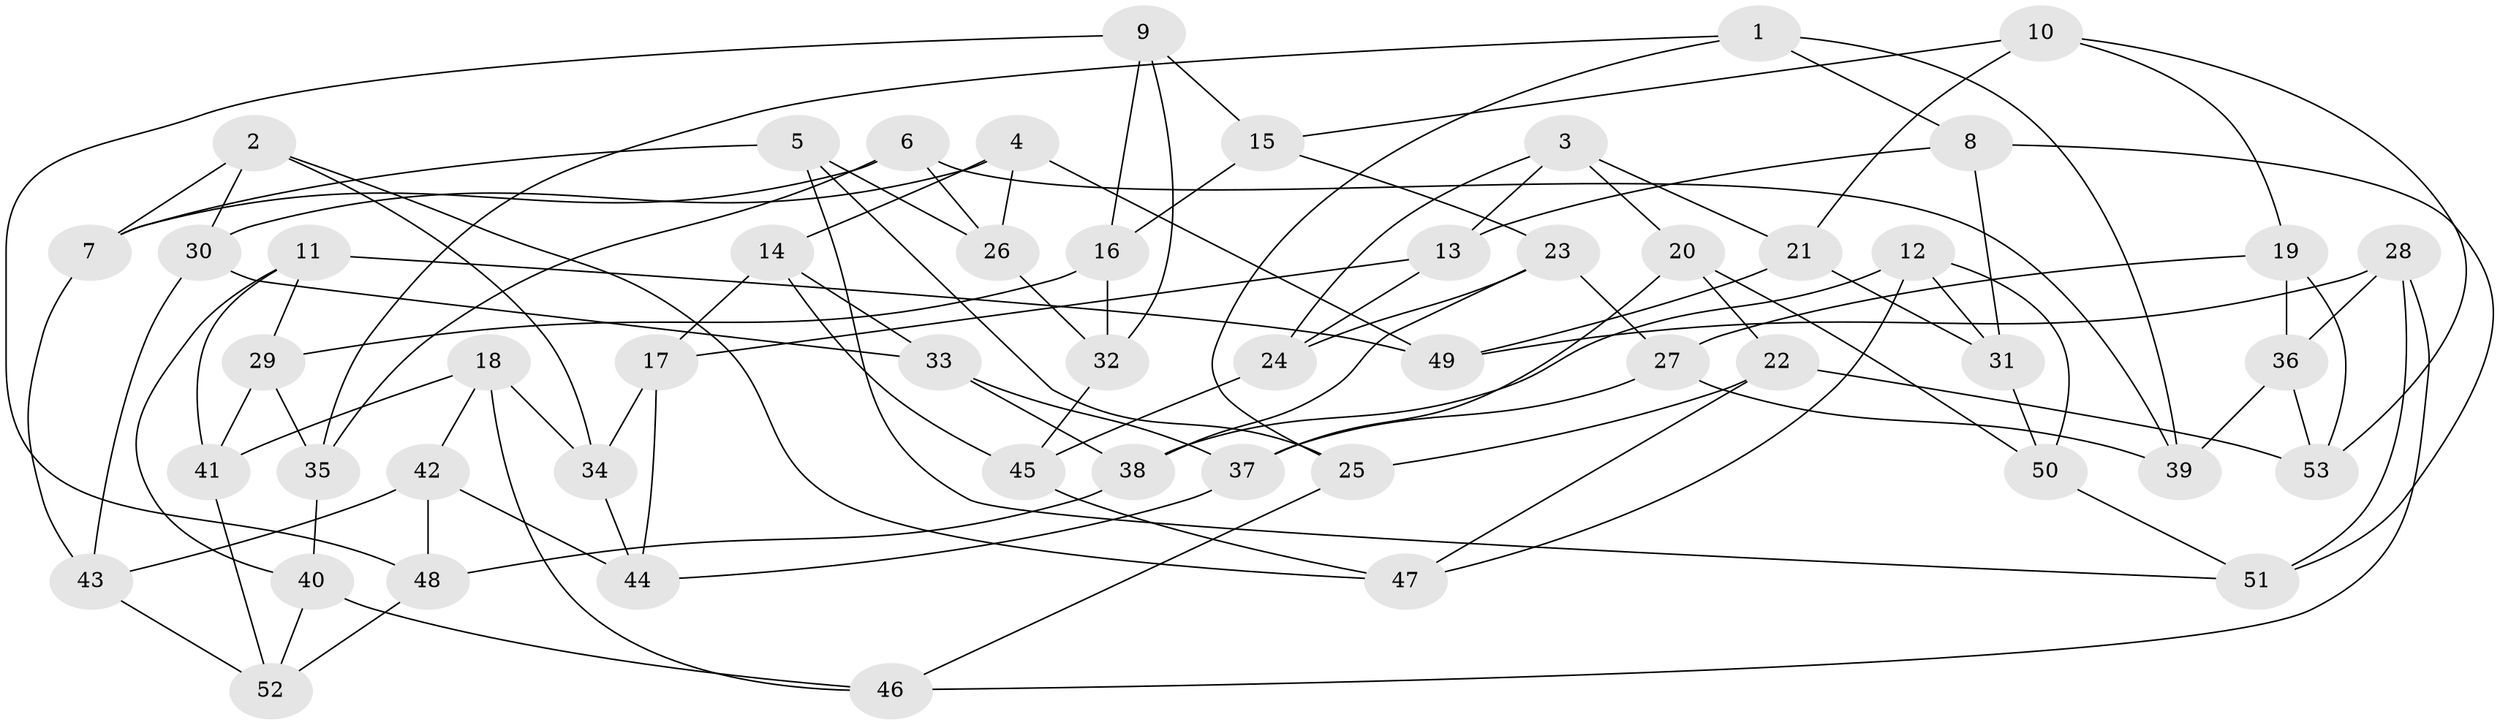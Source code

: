 // coarse degree distribution, {6: 0.3333333333333333, 4: 0.2, 5: 0.4, 3: 0.06666666666666667}
// Generated by graph-tools (version 1.1) at 2025/42/03/06/25 10:42:17]
// undirected, 53 vertices, 106 edges
graph export_dot {
graph [start="1"]
  node [color=gray90,style=filled];
  1;
  2;
  3;
  4;
  5;
  6;
  7;
  8;
  9;
  10;
  11;
  12;
  13;
  14;
  15;
  16;
  17;
  18;
  19;
  20;
  21;
  22;
  23;
  24;
  25;
  26;
  27;
  28;
  29;
  30;
  31;
  32;
  33;
  34;
  35;
  36;
  37;
  38;
  39;
  40;
  41;
  42;
  43;
  44;
  45;
  46;
  47;
  48;
  49;
  50;
  51;
  52;
  53;
  1 -- 25;
  1 -- 8;
  1 -- 39;
  1 -- 35;
  2 -- 47;
  2 -- 7;
  2 -- 30;
  2 -- 34;
  3 -- 21;
  3 -- 13;
  3 -- 24;
  3 -- 20;
  4 -- 14;
  4 -- 49;
  4 -- 30;
  4 -- 26;
  5 -- 7;
  5 -- 51;
  5 -- 26;
  5 -- 25;
  6 -- 35;
  6 -- 26;
  6 -- 39;
  6 -- 7;
  7 -- 43;
  8 -- 31;
  8 -- 13;
  8 -- 51;
  9 -- 15;
  9 -- 32;
  9 -- 48;
  9 -- 16;
  10 -- 19;
  10 -- 15;
  10 -- 53;
  10 -- 21;
  11 -- 29;
  11 -- 40;
  11 -- 49;
  11 -- 41;
  12 -- 47;
  12 -- 50;
  12 -- 31;
  12 -- 38;
  13 -- 24;
  13 -- 17;
  14 -- 33;
  14 -- 17;
  14 -- 45;
  15 -- 23;
  15 -- 16;
  16 -- 29;
  16 -- 32;
  17 -- 44;
  17 -- 34;
  18 -- 46;
  18 -- 41;
  18 -- 42;
  18 -- 34;
  19 -- 36;
  19 -- 27;
  19 -- 53;
  20 -- 22;
  20 -- 37;
  20 -- 50;
  21 -- 49;
  21 -- 31;
  22 -- 47;
  22 -- 53;
  22 -- 25;
  23 -- 38;
  23 -- 24;
  23 -- 27;
  24 -- 45;
  25 -- 46;
  26 -- 32;
  27 -- 39;
  27 -- 37;
  28 -- 36;
  28 -- 51;
  28 -- 49;
  28 -- 46;
  29 -- 41;
  29 -- 35;
  30 -- 43;
  30 -- 33;
  31 -- 50;
  32 -- 45;
  33 -- 38;
  33 -- 37;
  34 -- 44;
  35 -- 40;
  36 -- 39;
  36 -- 53;
  37 -- 44;
  38 -- 48;
  40 -- 52;
  40 -- 46;
  41 -- 52;
  42 -- 43;
  42 -- 44;
  42 -- 48;
  43 -- 52;
  45 -- 47;
  48 -- 52;
  50 -- 51;
}
